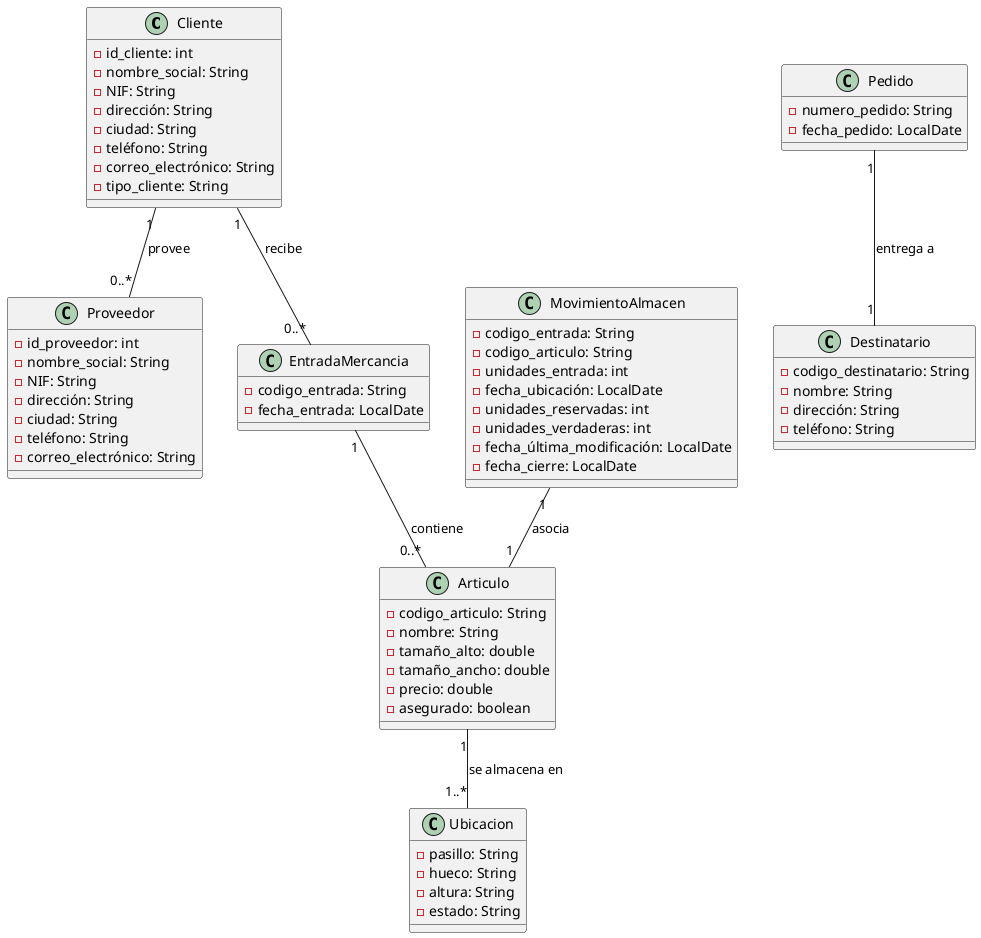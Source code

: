 @startuml
' Define clases y sus atributos
class Cliente {
    - id_cliente: int
    - nombre_social: String
    - NIF: String
    - dirección: String
    - ciudad: String
    - teléfono: String
    - correo_electrónico: String
    - tipo_cliente: String
}

class Proveedor {
    - id_proveedor: int
    - nombre_social: String
    - NIF: String
    - dirección: String
    - ciudad: String
    - teléfono: String
    - correo_electrónico: String
}

class EntradaMercancia {
    - codigo_entrada: String
    - fecha_entrada: LocalDate
}

class Articulo {
    - codigo_articulo: String
    - nombre: String
    - tamaño_alto: double
    - tamaño_ancho: double
    - precio: double
    - asegurado: boolean
}

class Ubicacion {
    - pasillo: String
    - hueco: String
    - altura: String
    - estado: String
}

class MovimientoAlmacen {
    - codigo_entrada: String
    - codigo_articulo: String
    - unidades_entrada: int
    - fecha_ubicación: LocalDate
    - unidades_reservadas: int
    - unidades_verdaderas: int
    - fecha_última_modificación: LocalDate
    - fecha_cierre: LocalDate
}

class Pedido {
    - numero_pedido: String
    - fecha_pedido: LocalDate
}

class Destinatario {
    - codigo_destinatario: String
    - nombre: String
    - dirección: String
    - teléfono: String
}

' Define relaciones entre clases
Cliente "1" -- "0..*" Proveedor : provee
Cliente "1" -- "0..*" EntradaMercancia : recibe
EntradaMercancia "1" -- "0..*" Articulo : contiene
Articulo "1" -- "1..*" Ubicacion : se almacena en
MovimientoAlmacen "1" -- "1" Articulo : asocia
Pedido "1" -- "1" Destinatario : entrega a

@enduml
